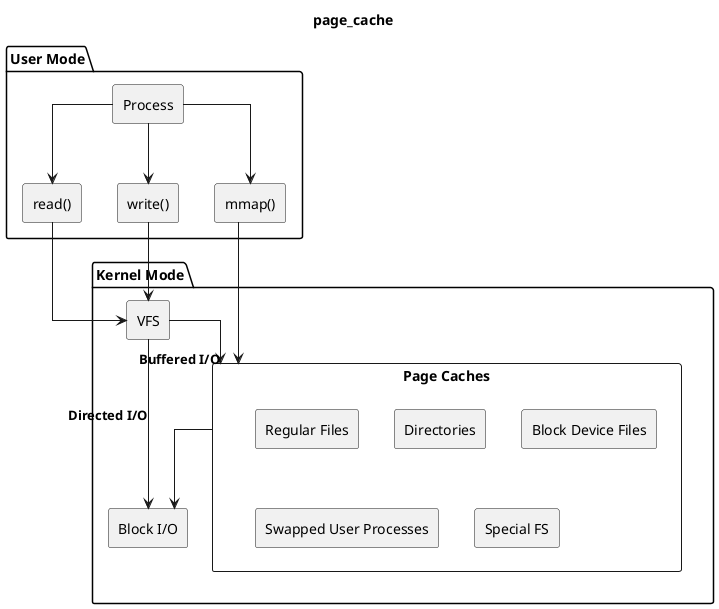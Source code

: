 @startuml
skinparam ComponentStyle rectangle
skinparam linetype ortho

title page_cache

package "User Mode" {
    component "Process" as process
    component "read()" as read
    component "write()" as write
    component "mmap()" as mmap

    process-->read
    process-->write
    process-->mmap
}

package "Kernel Mode" {
    component "Page Caches" as page_cache {
        [Regular Files]
        [Directories]
        [Block Device Files]
        [Swapped User Processes]
        [Special FS]
    }

    [VFS]-->page_cache : **Buffered I/O**
    [VFS]-->[Block I/O] : **Directed I/O**
    page_cache-->[Block I/O]
}
read-->[VFS]
write-->[VFS]
mmap-->page_cache

@enduml